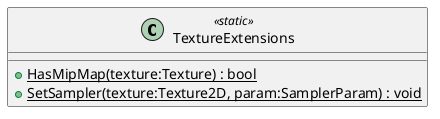 @startuml
class TextureExtensions <<static>> {
    + {static} HasMipMap(texture:Texture) : bool
    + {static} SetSampler(texture:Texture2D, param:SamplerParam) : void
}
@enduml
